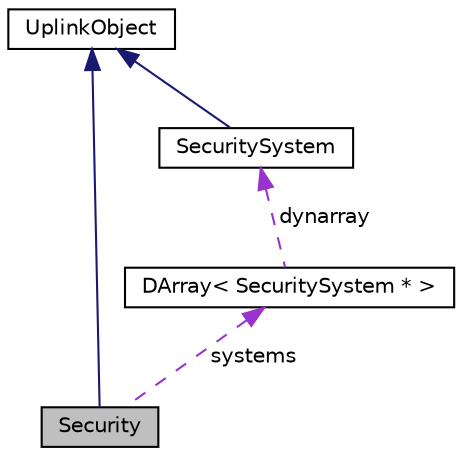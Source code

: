 digraph "Security"
{
 // LATEX_PDF_SIZE
  edge [fontname="Helvetica",fontsize="10",labelfontname="Helvetica",labelfontsize="10"];
  node [fontname="Helvetica",fontsize="10",shape=record];
  Node1 [label="Security",height=0.2,width=0.4,color="black", fillcolor="grey75", style="filled", fontcolor="black",tooltip=" "];
  Node2 -> Node1 [dir="back",color="midnightblue",fontsize="10",style="solid",fontname="Helvetica"];
  Node2 [label="UplinkObject",height=0.2,width=0.4,color="black", fillcolor="white", style="filled",URL="$classUplinkObject.html",tooltip="UplinkObject base class."];
  Node3 -> Node1 [dir="back",color="darkorchid3",fontsize="10",style="dashed",label=" systems" ,fontname="Helvetica"];
  Node3 [label="DArray\< SecuritySystem * \>",height=0.2,width=0.4,color="black", fillcolor="white", style="filled",URL="$classDArray.html",tooltip=" "];
  Node4 -> Node3 [dir="back",color="darkorchid3",fontsize="10",style="dashed",label=" dynarray" ,fontname="Helvetica"];
  Node4 [label="SecuritySystem",height=0.2,width=0.4,color="black", fillcolor="white", style="filled",URL="$classSecuritySystem.html",tooltip=" "];
  Node2 -> Node4 [dir="back",color="midnightblue",fontsize="10",style="solid",fontname="Helvetica"];
}
